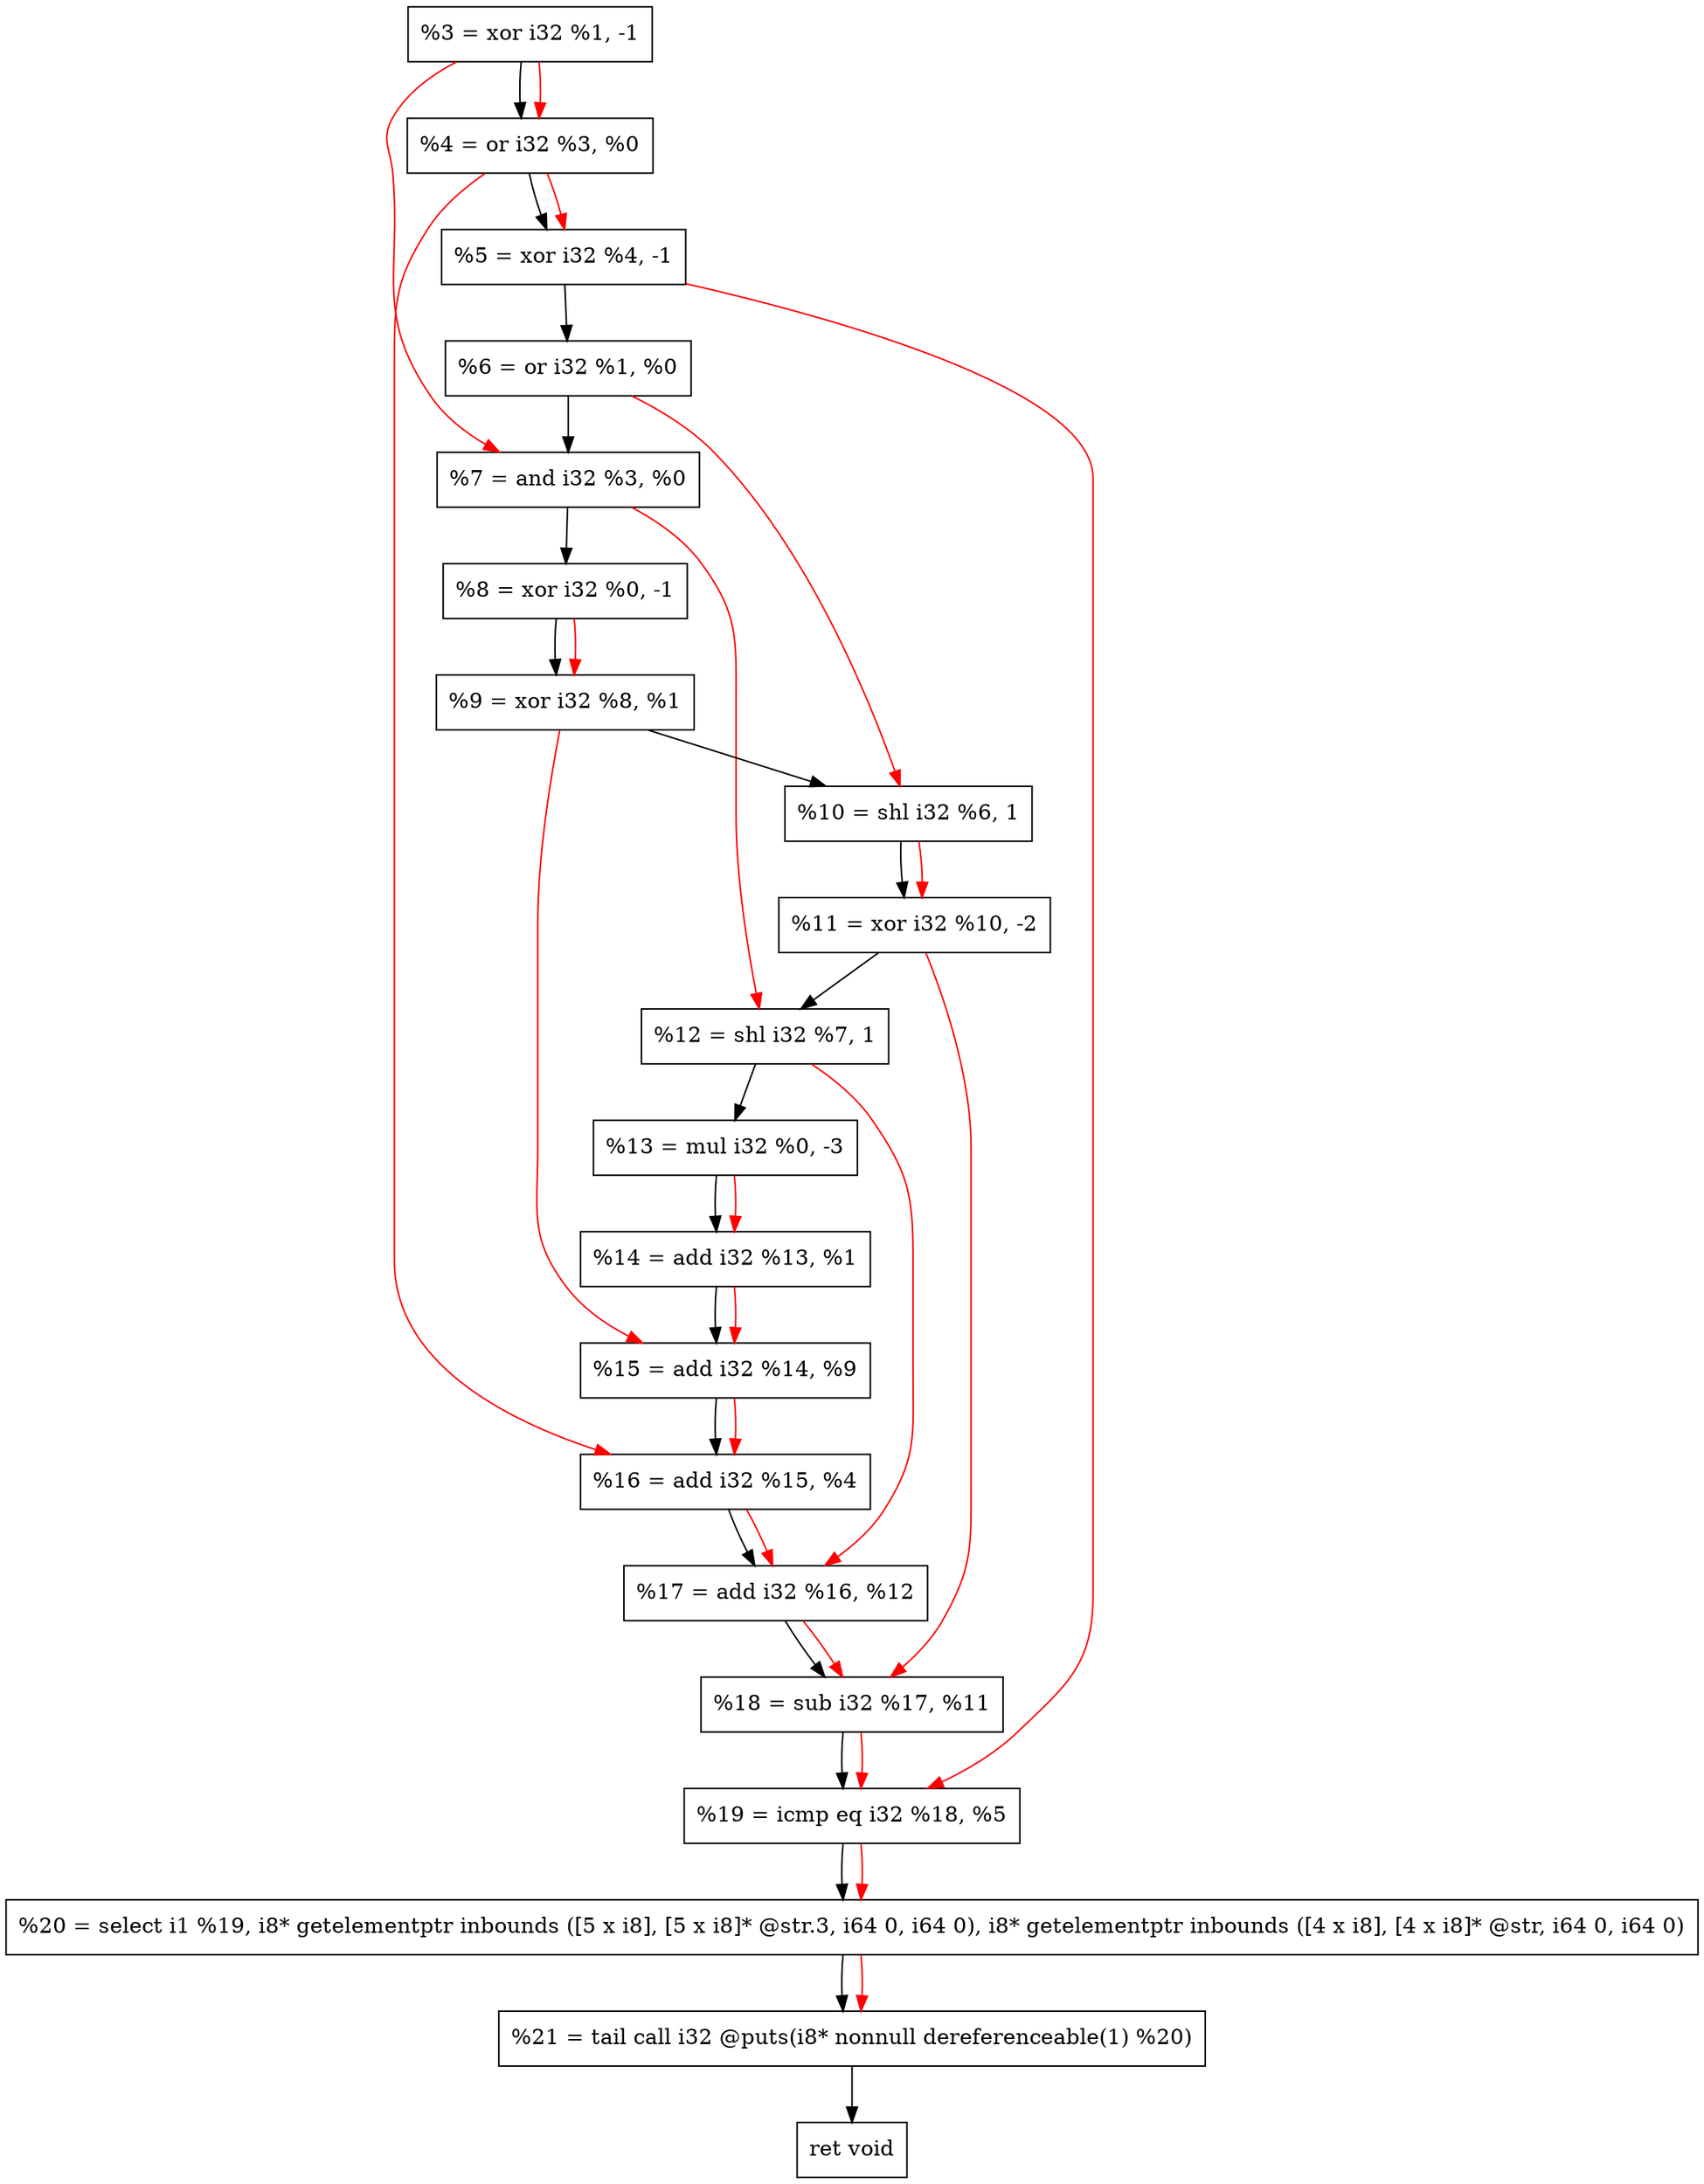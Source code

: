 digraph "DFG for'crackme' function" {
	Node0x1ab1a20[shape=record, label="  %3 = xor i32 %1, -1"];
	Node0x1ab1a90[shape=record, label="  %4 = or i32 %3, %0"];
	Node0x1ab1b50[shape=record, label="  %5 = xor i32 %4, -1"];
	Node0x1ab1bc0[shape=record, label="  %6 = or i32 %1, %0"];
	Node0x1ab1c30[shape=record, label="  %7 = and i32 %3, %0"];
	Node0x1ab1ca0[shape=record, label="  %8 = xor i32 %0, -1"];
	Node0x1ab1d10[shape=record, label="  %9 = xor i32 %8, %1"];
	Node0x1ab1d80[shape=record, label="  %10 = shl i32 %6, 1"];
	Node0x1ab1e20[shape=record, label="  %11 = xor i32 %10, -2"];
	Node0x1ab1e90[shape=record, label="  %12 = shl i32 %7, 1"];
	Node0x1ab1f30[shape=record, label="  %13 = mul i32 %0, -3"];
	Node0x1ab1fa0[shape=record, label="  %14 = add i32 %13, %1"];
	Node0x1ab2010[shape=record, label="  %15 = add i32 %14, %9"];
	Node0x1ab2080[shape=record, label="  %16 = add i32 %15, %4"];
	Node0x1ab20f0[shape=record, label="  %17 = add i32 %16, %12"];
	Node0x1ab2160[shape=record, label="  %18 = sub i32 %17, %11"];
	Node0x1ab21d0[shape=record, label="  %19 = icmp eq i32 %18, %5"];
	Node0x1a52268[shape=record, label="  %20 = select i1 %19, i8* getelementptr inbounds ([5 x i8], [5 x i8]* @str.3, i64 0, i64 0), i8* getelementptr inbounds ([4 x i8], [4 x i8]* @str, i64 0, i64 0)"];
	Node0x1ab2670[shape=record, label="  %21 = tail call i32 @puts(i8* nonnull dereferenceable(1) %20)"];
	Node0x1ab26c0[shape=record, label="  ret void"];
	Node0x1ab1a20 -> Node0x1ab1a90;
	Node0x1ab1a90 -> Node0x1ab1b50;
	Node0x1ab1b50 -> Node0x1ab1bc0;
	Node0x1ab1bc0 -> Node0x1ab1c30;
	Node0x1ab1c30 -> Node0x1ab1ca0;
	Node0x1ab1ca0 -> Node0x1ab1d10;
	Node0x1ab1d10 -> Node0x1ab1d80;
	Node0x1ab1d80 -> Node0x1ab1e20;
	Node0x1ab1e20 -> Node0x1ab1e90;
	Node0x1ab1e90 -> Node0x1ab1f30;
	Node0x1ab1f30 -> Node0x1ab1fa0;
	Node0x1ab1fa0 -> Node0x1ab2010;
	Node0x1ab2010 -> Node0x1ab2080;
	Node0x1ab2080 -> Node0x1ab20f0;
	Node0x1ab20f0 -> Node0x1ab2160;
	Node0x1ab2160 -> Node0x1ab21d0;
	Node0x1ab21d0 -> Node0x1a52268;
	Node0x1a52268 -> Node0x1ab2670;
	Node0x1ab2670 -> Node0x1ab26c0;
edge [color=red]
	Node0x1ab1a20 -> Node0x1ab1a90;
	Node0x1ab1a90 -> Node0x1ab1b50;
	Node0x1ab1a20 -> Node0x1ab1c30;
	Node0x1ab1ca0 -> Node0x1ab1d10;
	Node0x1ab1bc0 -> Node0x1ab1d80;
	Node0x1ab1d80 -> Node0x1ab1e20;
	Node0x1ab1c30 -> Node0x1ab1e90;
	Node0x1ab1f30 -> Node0x1ab1fa0;
	Node0x1ab1fa0 -> Node0x1ab2010;
	Node0x1ab1d10 -> Node0x1ab2010;
	Node0x1ab2010 -> Node0x1ab2080;
	Node0x1ab1a90 -> Node0x1ab2080;
	Node0x1ab2080 -> Node0x1ab20f0;
	Node0x1ab1e90 -> Node0x1ab20f0;
	Node0x1ab20f0 -> Node0x1ab2160;
	Node0x1ab1e20 -> Node0x1ab2160;
	Node0x1ab2160 -> Node0x1ab21d0;
	Node0x1ab1b50 -> Node0x1ab21d0;
	Node0x1ab21d0 -> Node0x1a52268;
	Node0x1a52268 -> Node0x1ab2670;
}
